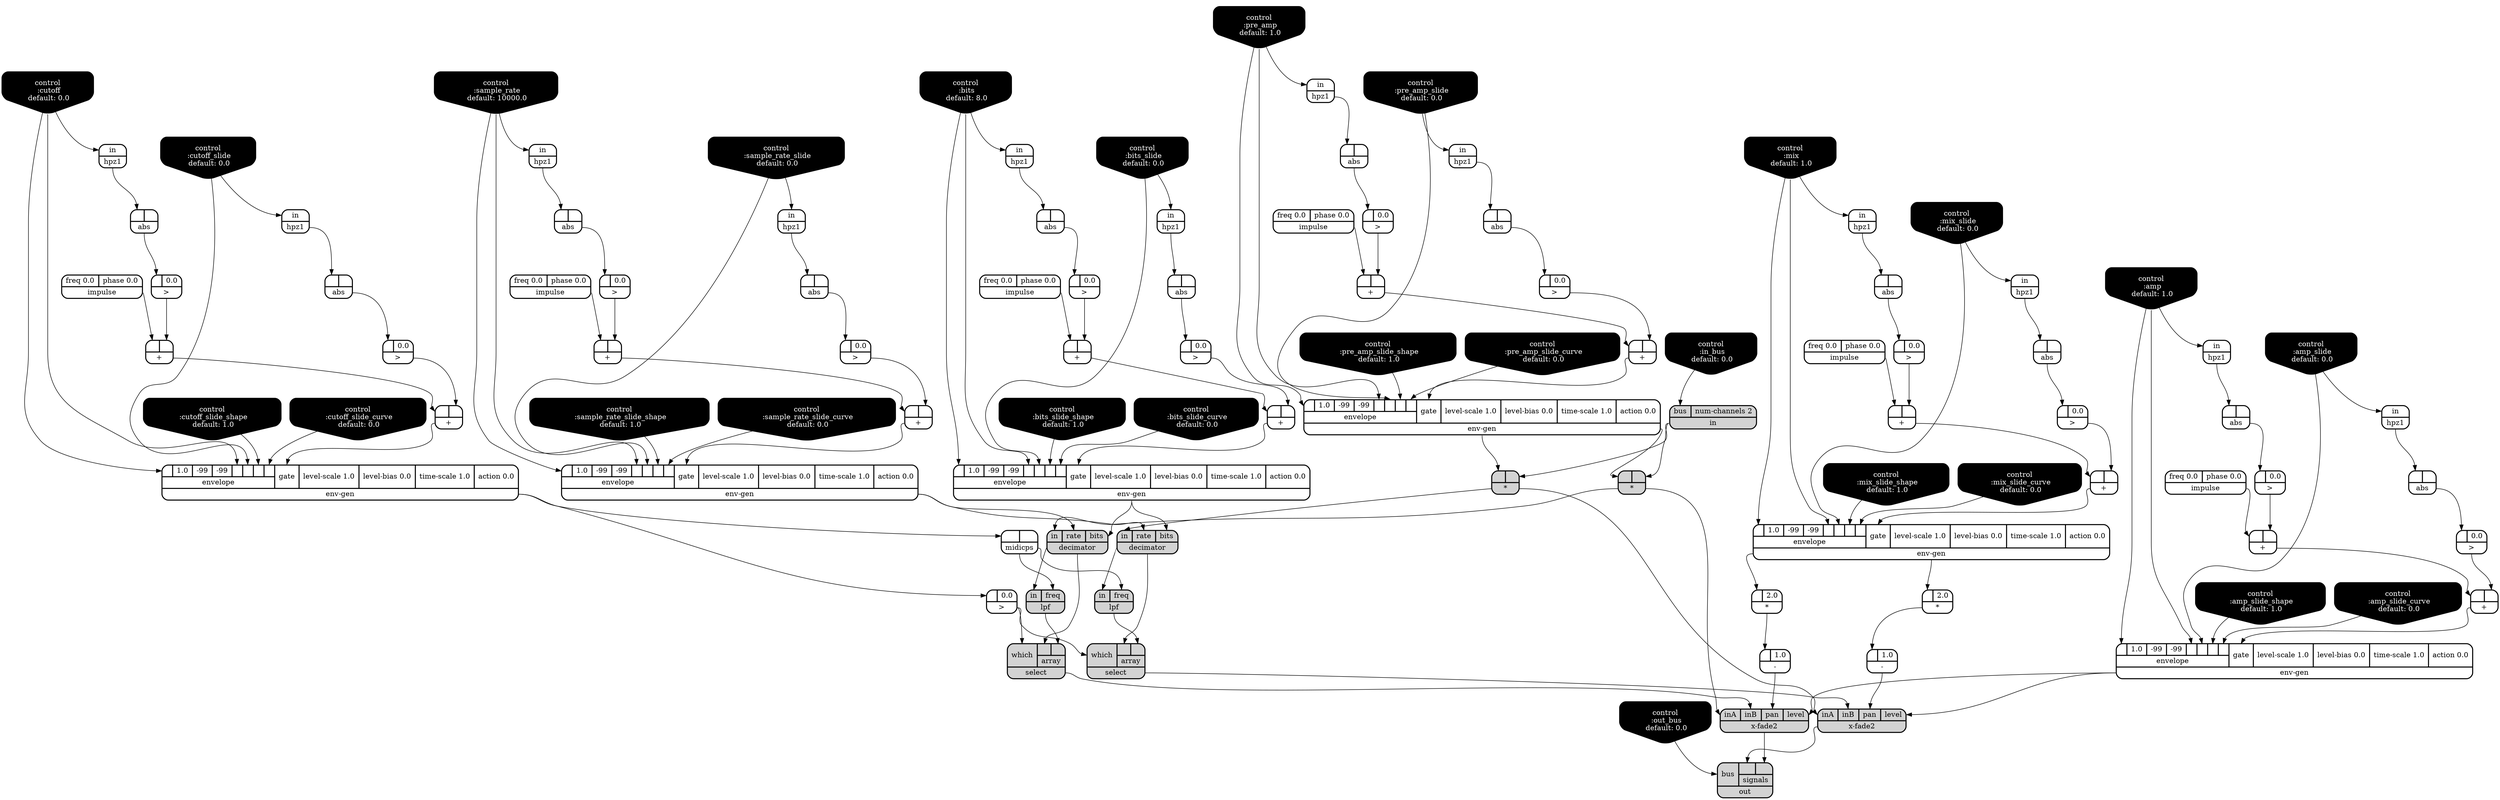 digraph synthdef {
37 [label = "{{ <a> |<b> } |<__UG_NAME__>* }" style="filled, bold, rounded"  shape=record rankdir=LR];
38 [label = "{{ <a> |<b> } |<__UG_NAME__>* }" style="filled, bold, rounded"  shape=record rankdir=LR];
84 [label = "{{ <a> |<b> 2.0} |<__UG_NAME__>* }" style="bold, rounded" shape=record rankdir=LR];
100 [label = "{{ <a> |<b> 2.0} |<__UG_NAME__>* }" style="bold, rounded" shape=record rankdir=LR];
30 [label = "{{ <a> |<b> } |<__UG_NAME__>+ }" style="bold, rounded" shape=record rankdir=LR];
34 [label = "{{ <a> |<b> } |<__UG_NAME__>+ }" style="bold, rounded" shape=record rankdir=LR];
43 [label = "{{ <a> |<b> } |<__UG_NAME__>+ }" style="bold, rounded" shape=record rankdir=LR];
47 [label = "{{ <a> |<b> } |<__UG_NAME__>+ }" style="bold, rounded" shape=record rankdir=LR];
53 [label = "{{ <a> |<b> } |<__UG_NAME__>+ }" style="bold, rounded" shape=record rankdir=LR];
57 [label = "{{ <a> |<b> } |<__UG_NAME__>+ }" style="bold, rounded" shape=record rankdir=LR];
64 [label = "{{ <a> |<b> } |<__UG_NAME__>+ }" style="bold, rounded" shape=record rankdir=LR];
68 [label = "{{ <a> |<b> } |<__UG_NAME__>+ }" style="bold, rounded" shape=record rankdir=LR];
73 [label = "{{ <a> |<b> } |<__UG_NAME__>+ }" style="bold, rounded" shape=record rankdir=LR];
77 [label = "{{ <a> |<b> } |<__UG_NAME__>+ }" style="bold, rounded" shape=record rankdir=LR];
92 [label = "{{ <a> |<b> } |<__UG_NAME__>+ }" style="bold, rounded" shape=record rankdir=LR];
96 [label = "{{ <a> |<b> } |<__UG_NAME__>+ }" style="bold, rounded" shape=record rankdir=LR];
85 [label = "{{ <a> |<b> 1.0} |<__UG_NAME__>- }" style="bold, rounded" shape=record rankdir=LR];
101 [label = "{{ <a> |<b> 1.0} |<__UG_NAME__>- }" style="bold, rounded" shape=record rankdir=LR];
29 [label = "{{ <a> |<b> 0.0} |<__UG_NAME__>\> }" style="bold, rounded" shape=record rankdir=LR];
33 [label = "{{ <a> |<b> 0.0} |<__UG_NAME__>\> }" style="bold, rounded" shape=record rankdir=LR];
42 [label = "{{ <a> |<b> 0.0} |<__UG_NAME__>\> }" style="bold, rounded" shape=record rankdir=LR];
46 [label = "{{ <a> |<b> 0.0} |<__UG_NAME__>\> }" style="bold, rounded" shape=record rankdir=LR];
52 [label = "{{ <a> |<b> 0.0} |<__UG_NAME__>\> }" style="bold, rounded" shape=record rankdir=LR];
56 [label = "{{ <a> |<b> 0.0} |<__UG_NAME__>\> }" style="bold, rounded" shape=record rankdir=LR];
63 [label = "{{ <a> |<b> 0.0} |<__UG_NAME__>\> }" style="bold, rounded" shape=record rankdir=LR];
67 [label = "{{ <a> |<b> 0.0} |<__UG_NAME__>\> }" style="bold, rounded" shape=record rankdir=LR];
72 [label = "{{ <a> |<b> 0.0} |<__UG_NAME__>\> }" style="bold, rounded" shape=record rankdir=LR];
76 [label = "{{ <a> |<b> 0.0} |<__UG_NAME__>\> }" style="bold, rounded" shape=record rankdir=LR];
79 [label = "{{ <a> |<b> 0.0} |<__UG_NAME__>\> }" style="bold, rounded" shape=record rankdir=LR];
91 [label = "{{ <a> |<b> 0.0} |<__UG_NAME__>\> }" style="bold, rounded" shape=record rankdir=LR];
95 [label = "{{ <a> |<b> 0.0} |<__UG_NAME__>\> }" style="bold, rounded" shape=record rankdir=LR];
28 [label = "{{ <a> |<b> } |<__UG_NAME__>abs }" style="bold, rounded" shape=record rankdir=LR];
32 [label = "{{ <a> |<b> } |<__UG_NAME__>abs }" style="bold, rounded" shape=record rankdir=LR];
41 [label = "{{ <a> |<b> } |<__UG_NAME__>abs }" style="bold, rounded" shape=record rankdir=LR];
45 [label = "{{ <a> |<b> } |<__UG_NAME__>abs }" style="bold, rounded" shape=record rankdir=LR];
51 [label = "{{ <a> |<b> } |<__UG_NAME__>abs }" style="bold, rounded" shape=record rankdir=LR];
55 [label = "{{ <a> |<b> } |<__UG_NAME__>abs }" style="bold, rounded" shape=record rankdir=LR];
62 [label = "{{ <a> |<b> } |<__UG_NAME__>abs }" style="bold, rounded" shape=record rankdir=LR];
66 [label = "{{ <a> |<b> } |<__UG_NAME__>abs }" style="bold, rounded" shape=record rankdir=LR];
71 [label = "{{ <a> |<b> } |<__UG_NAME__>abs }" style="bold, rounded" shape=record rankdir=LR];
75 [label = "{{ <a> |<b> } |<__UG_NAME__>abs }" style="bold, rounded" shape=record rankdir=LR];
90 [label = "{{ <a> |<b> } |<__UG_NAME__>abs }" style="bold, rounded" shape=record rankdir=LR];
94 [label = "{{ <a> |<b> } |<__UG_NAME__>abs }" style="bold, rounded" shape=record rankdir=LR];
0 [label = "control
 :amp
 default: 1.0" shape=invhouse style="rounded, filled, bold" fillcolor=black fontcolor=white ]; 
1 [label = "control
 :amp_slide
 default: 0.0" shape=invhouse style="rounded, filled, bold" fillcolor=black fontcolor=white ]; 
2 [label = "control
 :amp_slide_shape
 default: 1.0" shape=invhouse style="rounded, filled, bold" fillcolor=black fontcolor=white ]; 
3 [label = "control
 :amp_slide_curve
 default: 0.0" shape=invhouse style="rounded, filled, bold" fillcolor=black fontcolor=white ]; 
4 [label = "control
 :mix
 default: 1.0" shape=invhouse style="rounded, filled, bold" fillcolor=black fontcolor=white ]; 
5 [label = "control
 :mix_slide
 default: 0.0" shape=invhouse style="rounded, filled, bold" fillcolor=black fontcolor=white ]; 
6 [label = "control
 :mix_slide_shape
 default: 1.0" shape=invhouse style="rounded, filled, bold" fillcolor=black fontcolor=white ]; 
7 [label = "control
 :mix_slide_curve
 default: 0.0" shape=invhouse style="rounded, filled, bold" fillcolor=black fontcolor=white ]; 
8 [label = "control
 :pre_amp
 default: 1.0" shape=invhouse style="rounded, filled, bold" fillcolor=black fontcolor=white ]; 
9 [label = "control
 :pre_amp_slide
 default: 0.0" shape=invhouse style="rounded, filled, bold" fillcolor=black fontcolor=white ]; 
10 [label = "control
 :pre_amp_slide_shape
 default: 1.0" shape=invhouse style="rounded, filled, bold" fillcolor=black fontcolor=white ]; 
11 [label = "control
 :pre_amp_slide_curve
 default: 0.0" shape=invhouse style="rounded, filled, bold" fillcolor=black fontcolor=white ]; 
12 [label = "control
 :sample_rate
 default: 10000.0" shape=invhouse style="rounded, filled, bold" fillcolor=black fontcolor=white ]; 
13 [label = "control
 :sample_rate_slide
 default: 0.0" shape=invhouse style="rounded, filled, bold" fillcolor=black fontcolor=white ]; 
14 [label = "control
 :sample_rate_slide_shape
 default: 1.0" shape=invhouse style="rounded, filled, bold" fillcolor=black fontcolor=white ]; 
15 [label = "control
 :sample_rate_slide_curve
 default: 0.0" shape=invhouse style="rounded, filled, bold" fillcolor=black fontcolor=white ]; 
16 [label = "control
 :bits
 default: 8.0" shape=invhouse style="rounded, filled, bold" fillcolor=black fontcolor=white ]; 
17 [label = "control
 :bits_slide
 default: 0.0" shape=invhouse style="rounded, filled, bold" fillcolor=black fontcolor=white ]; 
18 [label = "control
 :bits_slide_shape
 default: 1.0" shape=invhouse style="rounded, filled, bold" fillcolor=black fontcolor=white ]; 
19 [label = "control
 :bits_slide_curve
 default: 0.0" shape=invhouse style="rounded, filled, bold" fillcolor=black fontcolor=white ]; 
20 [label = "control
 :cutoff
 default: 0.0" shape=invhouse style="rounded, filled, bold" fillcolor=black fontcolor=white ]; 
21 [label = "control
 :cutoff_slide
 default: 0.0" shape=invhouse style="rounded, filled, bold" fillcolor=black fontcolor=white ]; 
22 [label = "control
 :cutoff_slide_shape
 default: 1.0" shape=invhouse style="rounded, filled, bold" fillcolor=black fontcolor=white ]; 
23 [label = "control
 :cutoff_slide_curve
 default: 0.0" shape=invhouse style="rounded, filled, bold" fillcolor=black fontcolor=white ]; 
24 [label = "control
 :in_bus
 default: 0.0" shape=invhouse style="rounded, filled, bold" fillcolor=black fontcolor=white ]; 
25 [label = "control
 :out_bus
 default: 0.0" shape=invhouse style="rounded, filled, bold" fillcolor=black fontcolor=white ]; 
59 [label = "{{ <in> in|<rate> rate|<bits> bits} |<__UG_NAME__>decimator }" style="filled, bold, rounded"  shape=record rankdir=LR];
86 [label = "{{ <in> in|<rate> rate|<bits> bits} |<__UG_NAME__>decimator }" style="filled, bold, rounded"  shape=record rankdir=LR];
35 [label = "{{ {{<envelope___control___0>|1.0|-99|-99|<envelope___control___4>|<envelope___control___5>|<envelope___control___6>|<envelope___control___7>}|envelope}|<gate> gate|<level____scale> level-scale 1.0|<level____bias> level-bias 0.0|<time____scale> time-scale 1.0|<action> action 0.0} |<__UG_NAME__>env-gen }" style="bold, rounded" shape=record rankdir=LR];
48 [label = "{{ {{<envelope___control___0>|1.0|-99|-99|<envelope___control___4>|<envelope___control___5>|<envelope___control___6>|<envelope___control___7>}|envelope}|<gate> gate|<level____scale> level-scale 1.0|<level____bias> level-bias 0.0|<time____scale> time-scale 1.0|<action> action 0.0} |<__UG_NAME__>env-gen }" style="bold, rounded" shape=record rankdir=LR];
58 [label = "{{ {{<envelope___control___0>|1.0|-99|-99|<envelope___control___4>|<envelope___control___5>|<envelope___control___6>|<envelope___control___7>}|envelope}|<gate> gate|<level____scale> level-scale 1.0|<level____bias> level-bias 0.0|<time____scale> time-scale 1.0|<action> action 0.0} |<__UG_NAME__>env-gen }" style="bold, rounded" shape=record rankdir=LR];
78 [label = "{{ {{<envelope___control___0>|1.0|-99|-99|<envelope___control___4>|<envelope___control___5>|<envelope___control___6>|<envelope___control___7>}|envelope}|<gate> gate|<level____scale> level-scale 1.0|<level____bias> level-bias 0.0|<time____scale> time-scale 1.0|<action> action 0.0} |<__UG_NAME__>env-gen }" style="bold, rounded" shape=record rankdir=LR];
83 [label = "{{ {{<envelope___control___0>|1.0|-99|-99|<envelope___control___4>|<envelope___control___5>|<envelope___control___6>|<envelope___control___7>}|envelope}|<gate> gate|<level____scale> level-scale 1.0|<level____bias> level-bias 0.0|<time____scale> time-scale 1.0|<action> action 0.0} |<__UG_NAME__>env-gen }" style="bold, rounded" shape=record rankdir=LR];
97 [label = "{{ {{<envelope___control___0>|1.0|-99|-99|<envelope___control___4>|<envelope___control___5>|<envelope___control___6>|<envelope___control___7>}|envelope}|<gate> gate|<level____scale> level-scale 1.0|<level____bias> level-bias 0.0|<time____scale> time-scale 1.0|<action> action 0.0} |<__UG_NAME__>env-gen }" style="bold, rounded" shape=record rankdir=LR];
27 [label = "{{ <in> in} |<__UG_NAME__>hpz1 }" style="bold, rounded" shape=record rankdir=LR];
31 [label = "{{ <in> in} |<__UG_NAME__>hpz1 }" style="bold, rounded" shape=record rankdir=LR];
40 [label = "{{ <in> in} |<__UG_NAME__>hpz1 }" style="bold, rounded" shape=record rankdir=LR];
44 [label = "{{ <in> in} |<__UG_NAME__>hpz1 }" style="bold, rounded" shape=record rankdir=LR];
50 [label = "{{ <in> in} |<__UG_NAME__>hpz1 }" style="bold, rounded" shape=record rankdir=LR];
54 [label = "{{ <in> in} |<__UG_NAME__>hpz1 }" style="bold, rounded" shape=record rankdir=LR];
61 [label = "{{ <in> in} |<__UG_NAME__>hpz1 }" style="bold, rounded" shape=record rankdir=LR];
65 [label = "{{ <in> in} |<__UG_NAME__>hpz1 }" style="bold, rounded" shape=record rankdir=LR];
70 [label = "{{ <in> in} |<__UG_NAME__>hpz1 }" style="bold, rounded" shape=record rankdir=LR];
74 [label = "{{ <in> in} |<__UG_NAME__>hpz1 }" style="bold, rounded" shape=record rankdir=LR];
89 [label = "{{ <in> in} |<__UG_NAME__>hpz1 }" style="bold, rounded" shape=record rankdir=LR];
93 [label = "{{ <in> in} |<__UG_NAME__>hpz1 }" style="bold, rounded" shape=record rankdir=LR];
26 [label = "{{ <freq> freq 0.0|<phase> phase 0.0} |<__UG_NAME__>impulse }" style="bold, rounded" shape=record rankdir=LR];
39 [label = "{{ <freq> freq 0.0|<phase> phase 0.0} |<__UG_NAME__>impulse }" style="bold, rounded" shape=record rankdir=LR];
49 [label = "{{ <freq> freq 0.0|<phase> phase 0.0} |<__UG_NAME__>impulse }" style="bold, rounded" shape=record rankdir=LR];
60 [label = "{{ <freq> freq 0.0|<phase> phase 0.0} |<__UG_NAME__>impulse }" style="bold, rounded" shape=record rankdir=LR];
69 [label = "{{ <freq> freq 0.0|<phase> phase 0.0} |<__UG_NAME__>impulse }" style="bold, rounded" shape=record rankdir=LR];
88 [label = "{{ <freq> freq 0.0|<phase> phase 0.0} |<__UG_NAME__>impulse }" style="bold, rounded" shape=record rankdir=LR];
36 [label = "{{ <bus> bus|<num____channels> num-channels 2} |<__UG_NAME__>in }" style="filled, bold, rounded"  shape=record rankdir=LR];
81 [label = "{{ <in> in|<freq> freq} |<__UG_NAME__>lpf }" style="filled, bold, rounded"  shape=record rankdir=LR];
87 [label = "{{ <in> in|<freq> freq} |<__UG_NAME__>lpf }" style="filled, bold, rounded"  shape=record rankdir=LR];
80 [label = "{{ <a> |<b> } |<__UG_NAME__>midicps }" style="bold, rounded" shape=record rankdir=LR];
103 [label = "{{ <bus> bus|{{<signals___x____fade2___0>|<signals___x____fade2___1>}|signals}} |<__UG_NAME__>out }" style="filled, bold, rounded"  shape=record rankdir=LR];
82 [label = "{{ <which> which|{{<array___decimator___0>|<array___lpf___1>}|array}} |<__UG_NAME__>select }" style="filled, bold, rounded"  shape=record rankdir=LR];
99 [label = "{{ <which> which|{{<array___decimator___0>|<array___lpf___1>}|array}} |<__UG_NAME__>select }" style="filled, bold, rounded"  shape=record rankdir=LR];
98 [label = "{{ <ina> inA|<inb> inB|<pan> pan|<level> level} |<__UG_NAME__>x-fade2 }" style="filled, bold, rounded"  shape=record rankdir=LR];
102 [label = "{{ <ina> inA|<inb> inB|<pan> pan|<level> level} |<__UG_NAME__>x-fade2 }" style="filled, bold, rounded"  shape=record rankdir=LR];

36:__UG_NAME__ -> 37:b ;
35:__UG_NAME__ -> 37:a ;
36:__UG_NAME__ -> 38:b ;
35:__UG_NAME__ -> 38:a ;
83:__UG_NAME__ -> 84:a ;
83:__UG_NAME__ -> 100:a ;
29:__UG_NAME__ -> 30:b ;
26:__UG_NAME__ -> 30:a ;
33:__UG_NAME__ -> 34:b ;
30:__UG_NAME__ -> 34:a ;
42:__UG_NAME__ -> 43:b ;
39:__UG_NAME__ -> 43:a ;
46:__UG_NAME__ -> 47:b ;
43:__UG_NAME__ -> 47:a ;
52:__UG_NAME__ -> 53:b ;
49:__UG_NAME__ -> 53:a ;
56:__UG_NAME__ -> 57:b ;
53:__UG_NAME__ -> 57:a ;
63:__UG_NAME__ -> 64:b ;
60:__UG_NAME__ -> 64:a ;
67:__UG_NAME__ -> 68:b ;
64:__UG_NAME__ -> 68:a ;
72:__UG_NAME__ -> 73:b ;
69:__UG_NAME__ -> 73:a ;
76:__UG_NAME__ -> 77:b ;
73:__UG_NAME__ -> 77:a ;
91:__UG_NAME__ -> 92:b ;
88:__UG_NAME__ -> 92:a ;
95:__UG_NAME__ -> 96:b ;
92:__UG_NAME__ -> 96:a ;
84:__UG_NAME__ -> 85:a ;
100:__UG_NAME__ -> 101:a ;
28:__UG_NAME__ -> 29:a ;
32:__UG_NAME__ -> 33:a ;
41:__UG_NAME__ -> 42:a ;
45:__UG_NAME__ -> 46:a ;
51:__UG_NAME__ -> 52:a ;
55:__UG_NAME__ -> 56:a ;
62:__UG_NAME__ -> 63:a ;
66:__UG_NAME__ -> 67:a ;
71:__UG_NAME__ -> 72:a ;
75:__UG_NAME__ -> 76:a ;
78:__UG_NAME__ -> 79:a ;
90:__UG_NAME__ -> 91:a ;
94:__UG_NAME__ -> 95:a ;
27:__UG_NAME__ -> 28:a ;
31:__UG_NAME__ -> 32:a ;
40:__UG_NAME__ -> 41:a ;
44:__UG_NAME__ -> 45:a ;
50:__UG_NAME__ -> 51:a ;
54:__UG_NAME__ -> 55:a ;
61:__UG_NAME__ -> 62:a ;
65:__UG_NAME__ -> 66:a ;
70:__UG_NAME__ -> 71:a ;
74:__UG_NAME__ -> 75:a ;
89:__UG_NAME__ -> 90:a ;
93:__UG_NAME__ -> 94:a ;
58:__UG_NAME__ -> 59:bits ;
48:__UG_NAME__ -> 59:rate ;
38:__UG_NAME__ -> 59:in ;
58:__UG_NAME__ -> 86:bits ;
48:__UG_NAME__ -> 86:rate ;
37:__UG_NAME__ -> 86:in ;
34:__UG_NAME__ -> 35:gate ;
8:__UG_NAME__ -> 35:envelope___control___0 ;
8:__UG_NAME__ -> 35:envelope___control___4 ;
9:__UG_NAME__ -> 35:envelope___control___5 ;
10:__UG_NAME__ -> 35:envelope___control___6 ;
11:__UG_NAME__ -> 35:envelope___control___7 ;
47:__UG_NAME__ -> 48:gate ;
12:__UG_NAME__ -> 48:envelope___control___0 ;
12:__UG_NAME__ -> 48:envelope___control___4 ;
13:__UG_NAME__ -> 48:envelope___control___5 ;
14:__UG_NAME__ -> 48:envelope___control___6 ;
15:__UG_NAME__ -> 48:envelope___control___7 ;
57:__UG_NAME__ -> 58:gate ;
16:__UG_NAME__ -> 58:envelope___control___0 ;
16:__UG_NAME__ -> 58:envelope___control___4 ;
17:__UG_NAME__ -> 58:envelope___control___5 ;
18:__UG_NAME__ -> 58:envelope___control___6 ;
19:__UG_NAME__ -> 58:envelope___control___7 ;
77:__UG_NAME__ -> 78:gate ;
20:__UG_NAME__ -> 78:envelope___control___0 ;
20:__UG_NAME__ -> 78:envelope___control___4 ;
21:__UG_NAME__ -> 78:envelope___control___5 ;
22:__UG_NAME__ -> 78:envelope___control___6 ;
23:__UG_NAME__ -> 78:envelope___control___7 ;
68:__UG_NAME__ -> 83:gate ;
4:__UG_NAME__ -> 83:envelope___control___0 ;
4:__UG_NAME__ -> 83:envelope___control___4 ;
5:__UG_NAME__ -> 83:envelope___control___5 ;
6:__UG_NAME__ -> 83:envelope___control___6 ;
7:__UG_NAME__ -> 83:envelope___control___7 ;
96:__UG_NAME__ -> 97:gate ;
0:__UG_NAME__ -> 97:envelope___control___0 ;
0:__UG_NAME__ -> 97:envelope___control___4 ;
1:__UG_NAME__ -> 97:envelope___control___5 ;
2:__UG_NAME__ -> 97:envelope___control___6 ;
3:__UG_NAME__ -> 97:envelope___control___7 ;
8:__UG_NAME__ -> 27:in ;
9:__UG_NAME__ -> 31:in ;
12:__UG_NAME__ -> 40:in ;
13:__UG_NAME__ -> 44:in ;
16:__UG_NAME__ -> 50:in ;
17:__UG_NAME__ -> 54:in ;
4:__UG_NAME__ -> 61:in ;
5:__UG_NAME__ -> 65:in ;
20:__UG_NAME__ -> 70:in ;
21:__UG_NAME__ -> 74:in ;
0:__UG_NAME__ -> 89:in ;
1:__UG_NAME__ -> 93:in ;
24:__UG_NAME__ -> 36:bus ;
80:__UG_NAME__ -> 81:freq ;
59:__UG_NAME__ -> 81:in ;
80:__UG_NAME__ -> 87:freq ;
86:__UG_NAME__ -> 87:in ;
78:__UG_NAME__ -> 80:a ;
102:__UG_NAME__ -> 103:signals___x____fade2___0 ;
98:__UG_NAME__ -> 103:signals___x____fade2___1 ;
25:__UG_NAME__ -> 103:bus ;
59:__UG_NAME__ -> 82:array___decimator___0 ;
81:__UG_NAME__ -> 82:array___lpf___1 ;
79:__UG_NAME__ -> 82:which ;
86:__UG_NAME__ -> 99:array___decimator___0 ;
87:__UG_NAME__ -> 99:array___lpf___1 ;
79:__UG_NAME__ -> 99:which ;
97:__UG_NAME__ -> 98:level ;
85:__UG_NAME__ -> 98:pan ;
82:__UG_NAME__ -> 98:inb ;
38:__UG_NAME__ -> 98:ina ;
97:__UG_NAME__ -> 102:level ;
101:__UG_NAME__ -> 102:pan ;
99:__UG_NAME__ -> 102:inb ;
37:__UG_NAME__ -> 102:ina ;

}